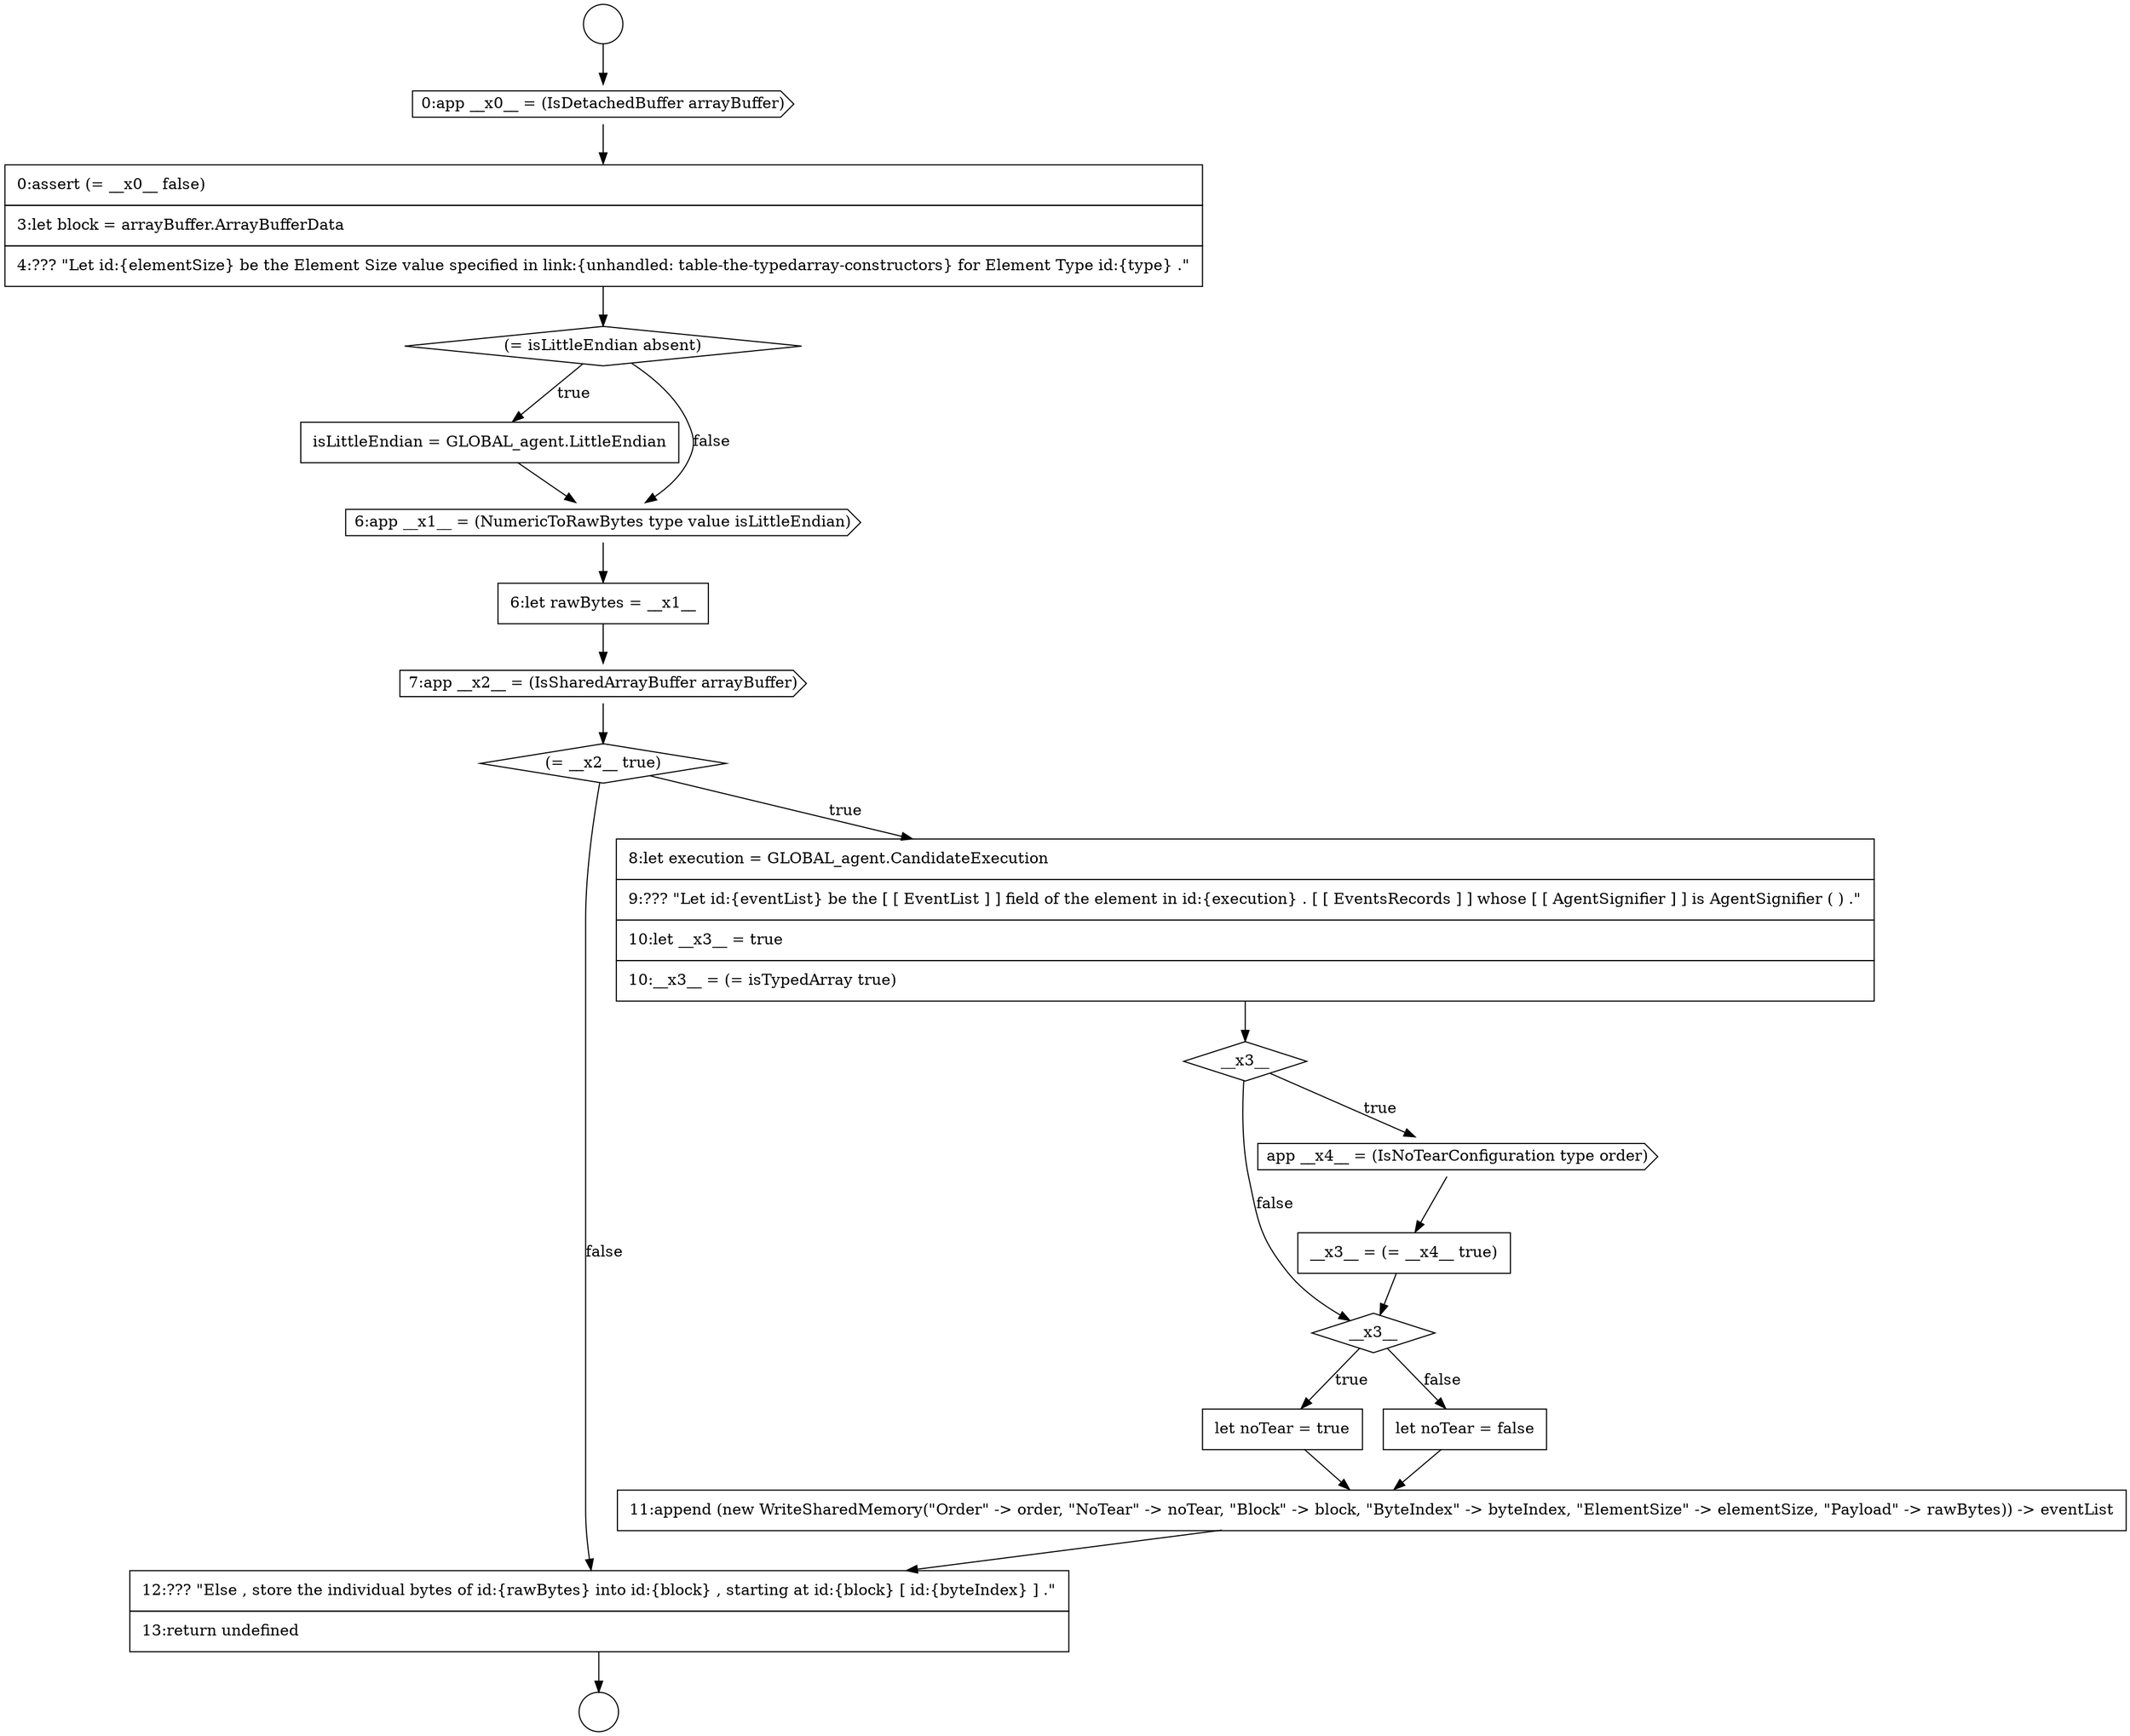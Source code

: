 digraph {
  node17569 [shape=none, margin=0, label=<<font color="black">
    <table border="0" cellborder="1" cellspacing="0" cellpadding="10">
      <tr><td align="left">isLittleEndian = GLOBAL_agent.LittleEndian</td></tr>
    </table>
  </font>> color="black" fillcolor="white" style=filled]
  node17577 [shape=none, margin=0, label=<<font color="black">
    <table border="0" cellborder="1" cellspacing="0" cellpadding="10">
      <tr><td align="left">__x3__ = (= __x4__ true)</td></tr>
    </table>
  </font>> color="black" fillcolor="white" style=filled]
  node17566 [shape=cds, label=<<font color="black">0:app __x0__ = (IsDetachedBuffer arrayBuffer)</font>> color="black" fillcolor="white" style=filled]
  node17581 [shape=none, margin=0, label=<<font color="black">
    <table border="0" cellborder="1" cellspacing="0" cellpadding="10">
      <tr><td align="left">11:append (new WriteSharedMemory(&quot;Order&quot; -&gt; order, &quot;NoTear&quot; -&gt; noTear, &quot;Block&quot; -&gt; block, &quot;ByteIndex&quot; -&gt; byteIndex, &quot;ElementSize&quot; -&gt; elementSize, &quot;Payload&quot; -&gt; rawBytes)) -&gt; eventList</td></tr>
    </table>
  </font>> color="black" fillcolor="white" style=filled]
  node17571 [shape=none, margin=0, label=<<font color="black">
    <table border="0" cellborder="1" cellspacing="0" cellpadding="10">
      <tr><td align="left">6:let rawBytes = __x1__</td></tr>
    </table>
  </font>> color="black" fillcolor="white" style=filled]
  node17578 [shape=diamond, label=<<font color="black">__x3__</font>> color="black" fillcolor="white" style=filled]
  node17582 [shape=none, margin=0, label=<<font color="black">
    <table border="0" cellborder="1" cellspacing="0" cellpadding="10">
      <tr><td align="left">12:??? &quot;Else , store the individual bytes of id:{rawBytes} into id:{block} , starting at id:{block} [ id:{byteIndex} ] .&quot;</td></tr>
      <tr><td align="left">13:return undefined</td></tr>
    </table>
  </font>> color="black" fillcolor="white" style=filled]
  node17579 [shape=none, margin=0, label=<<font color="black">
    <table border="0" cellborder="1" cellspacing="0" cellpadding="10">
      <tr><td align="left">let noTear = true</td></tr>
    </table>
  </font>> color="black" fillcolor="white" style=filled]
  node17576 [shape=cds, label=<<font color="black">app __x4__ = (IsNoTearConfiguration type order)</font>> color="black" fillcolor="white" style=filled]
  node17564 [shape=circle label=" " color="black" fillcolor="white" style=filled]
  node17570 [shape=cds, label=<<font color="black">6:app __x1__ = (NumericToRawBytes type value isLittleEndian)</font>> color="black" fillcolor="white" style=filled]
  node17575 [shape=diamond, label=<<font color="black">__x3__</font>> color="black" fillcolor="white" style=filled]
  node17572 [shape=cds, label=<<font color="black">7:app __x2__ = (IsSharedArrayBuffer arrayBuffer)</font>> color="black" fillcolor="white" style=filled]
  node17574 [shape=none, margin=0, label=<<font color="black">
    <table border="0" cellborder="1" cellspacing="0" cellpadding="10">
      <tr><td align="left">8:let execution = GLOBAL_agent.CandidateExecution</td></tr>
      <tr><td align="left">9:??? &quot;Let id:{eventList} be the [ [ EventList ] ] field of the element in id:{execution} . [ [ EventsRecords ] ] whose [ [ AgentSignifier ] ] is AgentSignifier ( ) .&quot;</td></tr>
      <tr><td align="left">10:let __x3__ = true</td></tr>
      <tr><td align="left">10:__x3__ = (= isTypedArray true)</td></tr>
    </table>
  </font>> color="black" fillcolor="white" style=filled]
  node17567 [shape=none, margin=0, label=<<font color="black">
    <table border="0" cellborder="1" cellspacing="0" cellpadding="10">
      <tr><td align="left">0:assert (= __x0__ false)</td></tr>
      <tr><td align="left">3:let block = arrayBuffer.ArrayBufferData</td></tr>
      <tr><td align="left">4:??? &quot;Let id:{elementSize} be the Element Size value specified in link:{unhandled: table-the-typedarray-constructors} for Element Type id:{type} .&quot;</td></tr>
    </table>
  </font>> color="black" fillcolor="white" style=filled]
  node17568 [shape=diamond, label=<<font color="black">(= isLittleEndian absent)</font>> color="black" fillcolor="white" style=filled]
  node17573 [shape=diamond, label=<<font color="black">(= __x2__ true)</font>> color="black" fillcolor="white" style=filled]
  node17580 [shape=none, margin=0, label=<<font color="black">
    <table border="0" cellborder="1" cellspacing="0" cellpadding="10">
      <tr><td align="left">let noTear = false</td></tr>
    </table>
  </font>> color="black" fillcolor="white" style=filled]
  node17565 [shape=circle label=" " color="black" fillcolor="white" style=filled]
  node17576 -> node17577 [ color="black"]
  node17579 -> node17581 [ color="black"]
  node17569 -> node17570 [ color="black"]
  node17581 -> node17582 [ color="black"]
  node17567 -> node17568 [ color="black"]
  node17568 -> node17569 [label=<<font color="black">true</font>> color="black"]
  node17568 -> node17570 [label=<<font color="black">false</font>> color="black"]
  node17572 -> node17573 [ color="black"]
  node17573 -> node17574 [label=<<font color="black">true</font>> color="black"]
  node17573 -> node17582 [label=<<font color="black">false</font>> color="black"]
  node17570 -> node17571 [ color="black"]
  node17580 -> node17581 [ color="black"]
  node17577 -> node17578 [ color="black"]
  node17571 -> node17572 [ color="black"]
  node17575 -> node17576 [label=<<font color="black">true</font>> color="black"]
  node17575 -> node17578 [label=<<font color="black">false</font>> color="black"]
  node17578 -> node17579 [label=<<font color="black">true</font>> color="black"]
  node17578 -> node17580 [label=<<font color="black">false</font>> color="black"]
  node17566 -> node17567 [ color="black"]
  node17574 -> node17575 [ color="black"]
  node17564 -> node17566 [ color="black"]
  node17582 -> node17565 [ color="black"]
}
